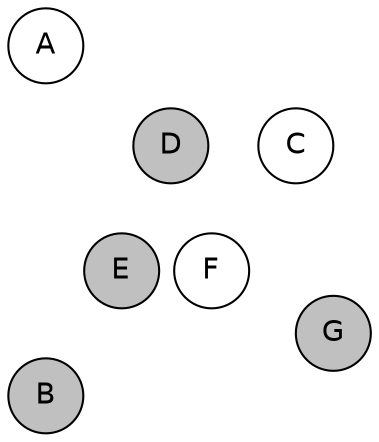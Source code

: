 
graph {

layout = circo;
mindist = .1

node [shape = circle, fontname = Helvetica, margin = 0, style = filled]
edge [style=invis]

subgraph 1 {
	E -- F -- F# -- G -- G# -- A -- A# -- B -- C -- C# -- D -- D# -- E
}

C [fillcolor = white];
C# [fillcolor = cadetblue1];
D [fillcolor = gray];
D# [fillcolor = gray];
E [fillcolor = gray];
F [fillcolor = white];
F# [fillcolor = gray];
G [fillcolor = gray];
G# [fillcolor = white];
A [fillcolor = white];
A# [fillcolor = white];
B [fillcolor = gray];
}
